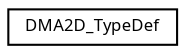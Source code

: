 digraph "Graphical Class Hierarchy"
{
  edge [fontname="Sans",fontsize="8",labelfontname="Sans",labelfontsize="8"];
  node [fontname="Sans",fontsize="8",shape=record];
  rankdir="LR";
  Node1 [label="DMA2D_TypeDef",height=0.2,width=0.4,color="black", fillcolor="white", style="filled",URL="$struct_d_m_a2_d___type_def.html",tooltip="DMA2D Controller. "];
}
